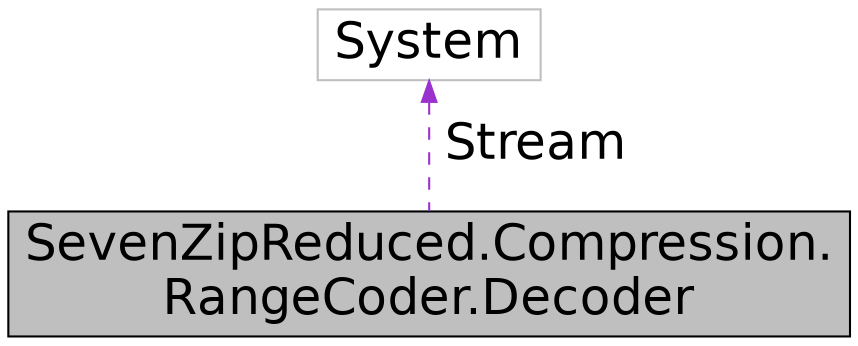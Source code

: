 digraph "SevenZipReduced.Compression.RangeCoder.Decoder"
{
  edge [fontname="Helvetica",fontsize="24",labelfontname="Helvetica",labelfontsize="24"];
  node [fontname="Helvetica",fontsize="24",shape=record];
  Node1 [label="SevenZipReduced.Compression.\lRangeCoder.Decoder",height=0.2,width=0.4,color="black", fillcolor="grey75", style="filled" fontcolor="black"];
  Node2 -> Node1 [dir="back",color="darkorchid3",fontsize="24",style="dashed",label=" Stream" ,fontname="Helvetica"];
  Node2 [label="System",height=0.2,width=0.4,color="grey75", fillcolor="white", style="filled"];
}
